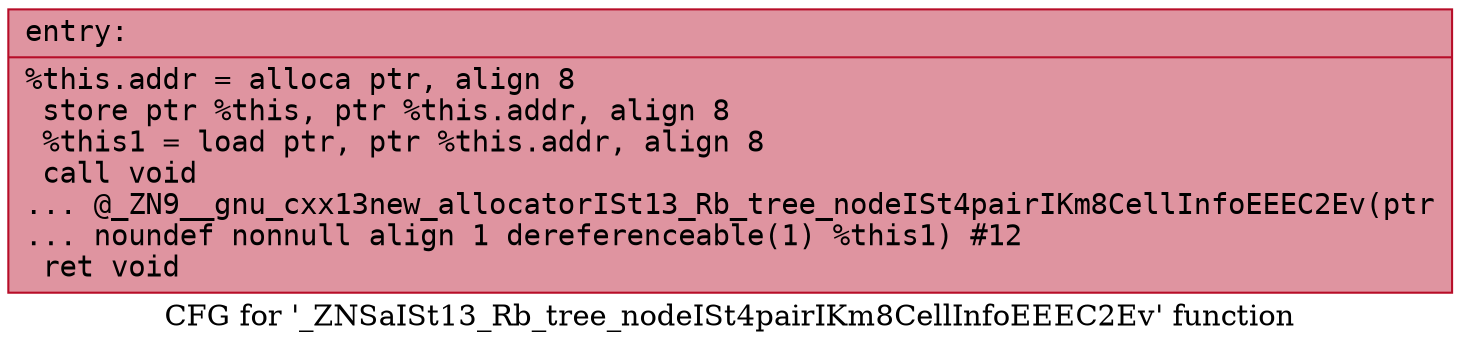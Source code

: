 digraph "CFG for '_ZNSaISt13_Rb_tree_nodeISt4pairIKm8CellInfoEEEC2Ev' function" {
	label="CFG for '_ZNSaISt13_Rb_tree_nodeISt4pairIKm8CellInfoEEEC2Ev' function";

	Node0x560dc9fa97e0 [shape=record,color="#b70d28ff", style=filled, fillcolor="#b70d2870" fontname="Courier",label="{entry:\l|  %this.addr = alloca ptr, align 8\l  store ptr %this, ptr %this.addr, align 8\l  %this1 = load ptr, ptr %this.addr, align 8\l  call void\l... @_ZN9__gnu_cxx13new_allocatorISt13_Rb_tree_nodeISt4pairIKm8CellInfoEEEC2Ev(ptr\l... noundef nonnull align 1 dereferenceable(1) %this1) #12\l  ret void\l}"];
}

